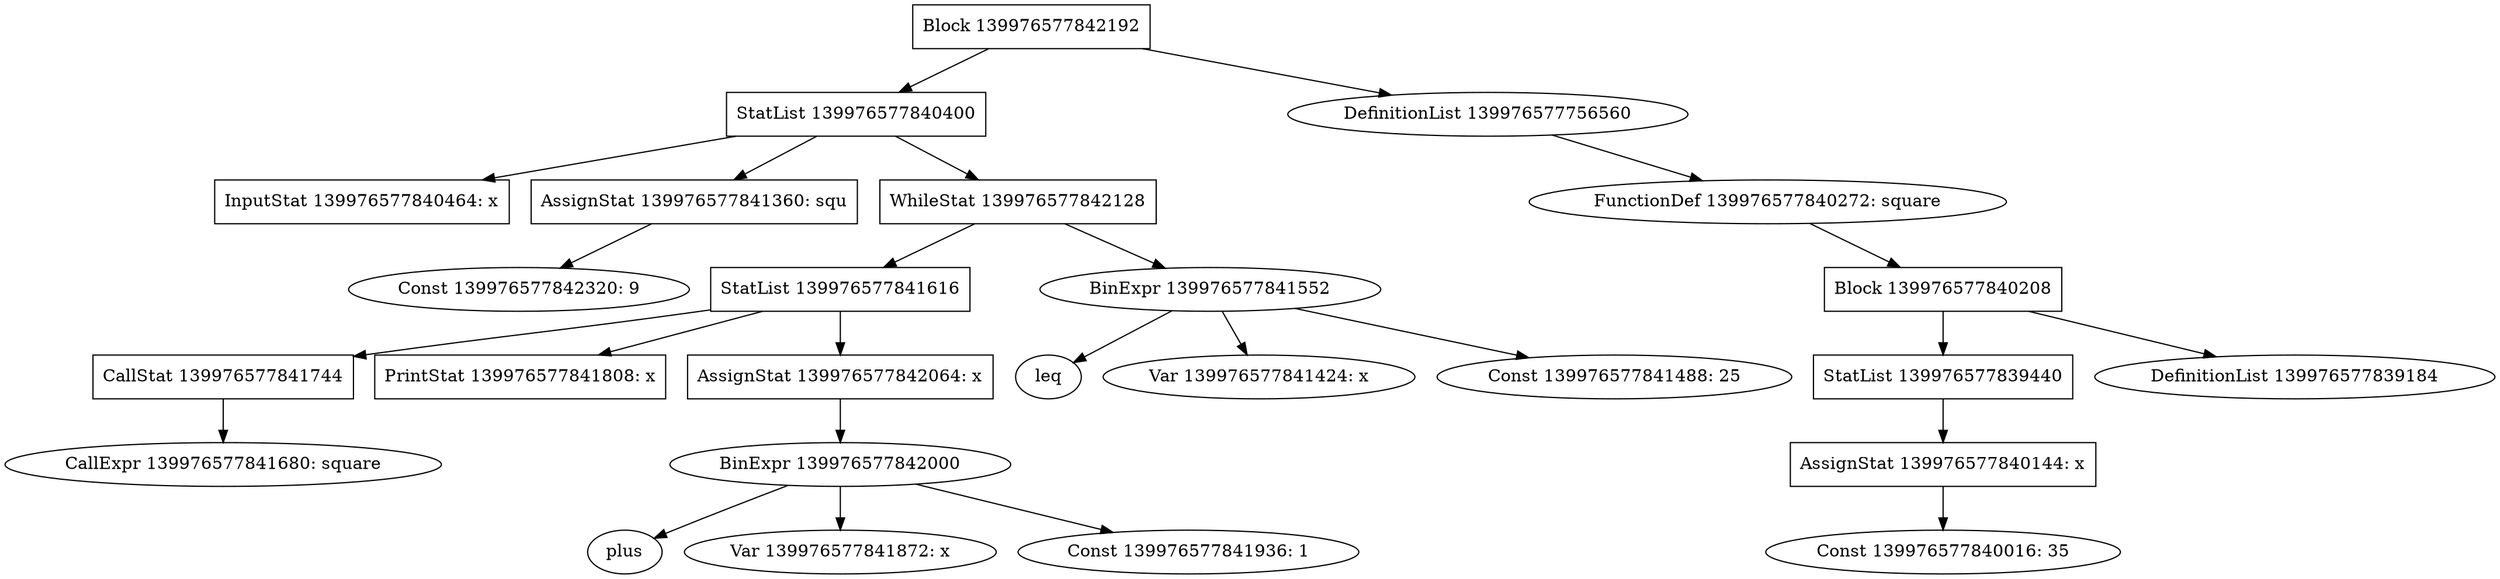 digraph G {
139976577842192 [shape=box,label="Block 139976577842192" ];
139976577842192 -> 139976577840400;
139976577842192 -> 139976577756560;
139976577840400 [shape=box,label="StatList 139976577840400" ];
139976577840400 -> 139976577840464 [pos=0];
139976577840400 -> 139976577841360 [pos=1];
139976577840400 -> 139976577842128 [pos=2];
139976577840464 [shape=box,label="InputStat 139976577840464: x" ];
139976577841360 [shape=box,label="AssignStat 139976577841360: squ" ];
139976577841360 -> 139976577842320;
139976577842320 [label="Const 139976577842320: 9" ];
139976577842128 [shape=box,label="WhileStat 139976577842128" ];
139976577842128 -> 139976577841616;
139976577842128 -> 139976577841552;
139976577841616 [shape=box,label="StatList 139976577841616" ];
139976577841616 -> 139976577841744 [pos=0];
139976577841616 -> 139976577841808 [pos=1];
139976577841616 -> 139976577842064 [pos=2];
139976577841744 [shape=box,label="CallStat 139976577841744" ];
139976577841744 -> 139976577841680;
139976577841680 [label="CallExpr 139976577841680: square" ];
139976577841808 [shape=box,label="PrintStat 139976577841808: x" ];
139976577842064 [shape=box,label="AssignStat 139976577842064: x" ];
139976577842064 -> 139976577842000;
139976577842000 [label="BinExpr 139976577842000" ];
139976577842000 -> 139976578719984 [pos=0];
139976578719984 [label=plus];
139976577842000 -> 139976577841872 [pos=1];
139976577842000 -> 139976577841936 [pos=2];
139976577841872 [label="Var 139976577841872: x" ];
139976577841936 [label="Const 139976577841936: 1" ];
139976577841552 [label="BinExpr 139976577841552" ];
139976577841552 -> 139976579243024 [pos=0];
139976579243024 [label=leq];
139976577841552 -> 139976577841424 [pos=1];
139976577841552 -> 139976577841488 [pos=2];
139976577841424 [label="Var 139976577841424: x" ];
139976577841488 [label="Const 139976577841488: 25" ];
139976577756560 [label="DefinitionList 139976577756560" ];
139976577756560 -> 139976577840272 [pos=0];
139976577840272 [label="FunctionDef 139976577840272: square" ];
139976577840272 -> 139976577840208;
139976577840208 [shape=box,label="Block 139976577840208" ];
139976577840208 -> 139976577839440;
139976577840208 -> 139976577839184;
139976577839440 [shape=box,label="StatList 139976577839440" ];
139976577839440 -> 139976577840144 [pos=0];
139976577840144 [shape=box,label="AssignStat 139976577840144: x" ];
139976577840144 -> 139976577840016;
139976577840016 [label="Const 139976577840016: 35" ];
139976577839184 [label="DefinitionList 139976577839184" ];
}
